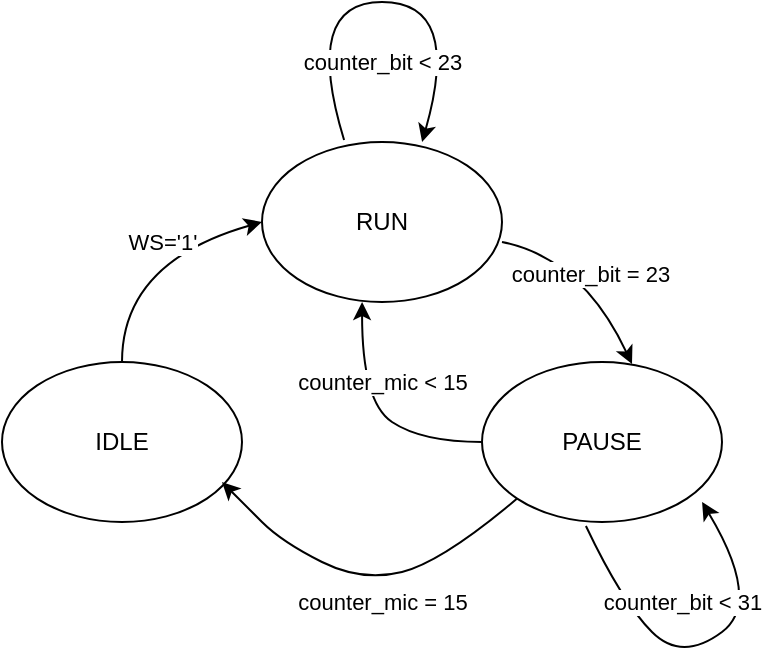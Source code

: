<mxfile version="20.0.4" type="github">
  <diagram id="E2mLGHam4x6hnOkjqYld" name="Page-1">
    <mxGraphModel dx="430" dy="913" grid="1" gridSize="10" guides="1" tooltips="1" connect="1" arrows="1" fold="1" page="1" pageScale="1" pageWidth="850" pageHeight="1100" math="0" shadow="0">
      <root>
        <mxCell id="0" />
        <mxCell id="1" parent="0" />
        <mxCell id="ncZyZyvEBs2nPvZun9gc-1" value="IDLE" style="ellipse;whiteSpace=wrap;html=1;" vertex="1" parent="1">
          <mxGeometry x="30" y="190" width="120" height="80" as="geometry" />
        </mxCell>
        <mxCell id="ncZyZyvEBs2nPvZun9gc-2" value="RUN" style="ellipse;whiteSpace=wrap;html=1;" vertex="1" parent="1">
          <mxGeometry x="160" y="80" width="120" height="80" as="geometry" />
        </mxCell>
        <mxCell id="ncZyZyvEBs2nPvZun9gc-3" value="PAUSE" style="ellipse;whiteSpace=wrap;html=1;" vertex="1" parent="1">
          <mxGeometry x="270" y="190" width="120" height="80" as="geometry" />
        </mxCell>
        <mxCell id="ncZyZyvEBs2nPvZun9gc-6" value="WS=&#39;1&#39;" style="curved=1;endArrow=classic;html=1;rounded=0;entryX=0;entryY=0.5;entryDx=0;entryDy=0;" edge="1" parent="1" target="ncZyZyvEBs2nPvZun9gc-2">
          <mxGeometry x="0.172" y="4" width="50" height="50" relative="1" as="geometry">
            <mxPoint x="90" y="190" as="sourcePoint" />
            <mxPoint x="140" y="140" as="targetPoint" />
            <Array as="points">
              <mxPoint x="90" y="140" />
            </Array>
            <mxPoint as="offset" />
          </mxGeometry>
        </mxCell>
        <mxCell id="ncZyZyvEBs2nPvZun9gc-7" value="counter_bit = 23" style="curved=1;endArrow=classic;html=1;rounded=0;entryX=0.625;entryY=0.013;entryDx=0;entryDy=0;entryPerimeter=0;" edge="1" parent="1" target="ncZyZyvEBs2nPvZun9gc-3">
          <mxGeometry width="50" height="50" relative="1" as="geometry">
            <mxPoint x="280" y="130" as="sourcePoint" />
            <mxPoint x="340" y="110" as="targetPoint" />
            <Array as="points">
              <mxPoint x="320" y="138" />
            </Array>
          </mxGeometry>
        </mxCell>
        <mxCell id="ncZyZyvEBs2nPvZun9gc-8" value="counter_bit &amp;lt; 23" style="curved=1;endArrow=classic;html=1;rounded=0;exitX=0.342;exitY=-0.012;exitDx=0;exitDy=0;exitPerimeter=0;entryX=0.667;entryY=0;entryDx=0;entryDy=0;entryPerimeter=0;" edge="1" parent="1" source="ncZyZyvEBs2nPvZun9gc-2" target="ncZyZyvEBs2nPvZun9gc-2">
          <mxGeometry x="-0.717" y="-30" width="50" height="50" relative="1" as="geometry">
            <mxPoint x="170" y="60" as="sourcePoint" />
            <mxPoint x="240" y="60" as="targetPoint" />
            <Array as="points">
              <mxPoint x="180" y="10" />
              <mxPoint x="260" y="10" />
            </Array>
            <mxPoint as="offset" />
          </mxGeometry>
        </mxCell>
        <mxCell id="ncZyZyvEBs2nPvZun9gc-9" value="&lt;div&gt;counter_mic &amp;lt; 15&lt;/div&gt;" style="curved=1;endArrow=classic;html=1;rounded=0;exitX=0;exitY=0.5;exitDx=0;exitDy=0;entryX=0.417;entryY=1;entryDx=0;entryDy=0;entryPerimeter=0;" edge="1" parent="1" source="ncZyZyvEBs2nPvZun9gc-3" target="ncZyZyvEBs2nPvZun9gc-2">
          <mxGeometry x="0.311" y="-10" width="50" height="50" relative="1" as="geometry">
            <mxPoint x="170" y="260" as="sourcePoint" />
            <mxPoint x="220" y="210" as="targetPoint" />
            <Array as="points">
              <mxPoint x="240" y="230" />
              <mxPoint x="210" y="210" />
            </Array>
            <mxPoint as="offset" />
          </mxGeometry>
        </mxCell>
        <mxCell id="ncZyZyvEBs2nPvZun9gc-10" value="&lt;div&gt;counter_mic = 15&lt;/div&gt;" style="curved=1;endArrow=classic;html=1;rounded=0;exitX=0;exitY=1;exitDx=0;exitDy=0;" edge="1" parent="1" source="ncZyZyvEBs2nPvZun9gc-3">
          <mxGeometry x="-0.064" y="12" width="50" height="50" relative="1" as="geometry">
            <mxPoint x="170" y="260" as="sourcePoint" />
            <mxPoint x="140" y="250" as="targetPoint" />
            <Array as="points">
              <mxPoint x="250" y="290" />
              <mxPoint x="210" y="300" />
              <mxPoint x="170" y="280" />
              <mxPoint x="150" y="260" />
            </Array>
            <mxPoint as="offset" />
          </mxGeometry>
        </mxCell>
        <mxCell id="ncZyZyvEBs2nPvZun9gc-11" value="&lt;div&gt;counter_bit &amp;lt; 31&lt;/div&gt;" style="curved=1;endArrow=classic;html=1;rounded=0;exitX=0.433;exitY=1.025;exitDx=0;exitDy=0;exitPerimeter=0;entryX=0.917;entryY=0.875;entryDx=0;entryDy=0;entryPerimeter=0;" edge="1" parent="1" source="ncZyZyvEBs2nPvZun9gc-3" target="ncZyZyvEBs2nPvZun9gc-3">
          <mxGeometry x="-0.344" y="21" width="50" height="50" relative="1" as="geometry">
            <mxPoint x="170" y="260" as="sourcePoint" />
            <mxPoint x="370" y="300" as="targetPoint" />
            <Array as="points">
              <mxPoint x="340" y="310" />
              <mxPoint x="370" y="340" />
              <mxPoint x="410" y="310" />
            </Array>
            <mxPoint as="offset" />
          </mxGeometry>
        </mxCell>
      </root>
    </mxGraphModel>
  </diagram>
</mxfile>
